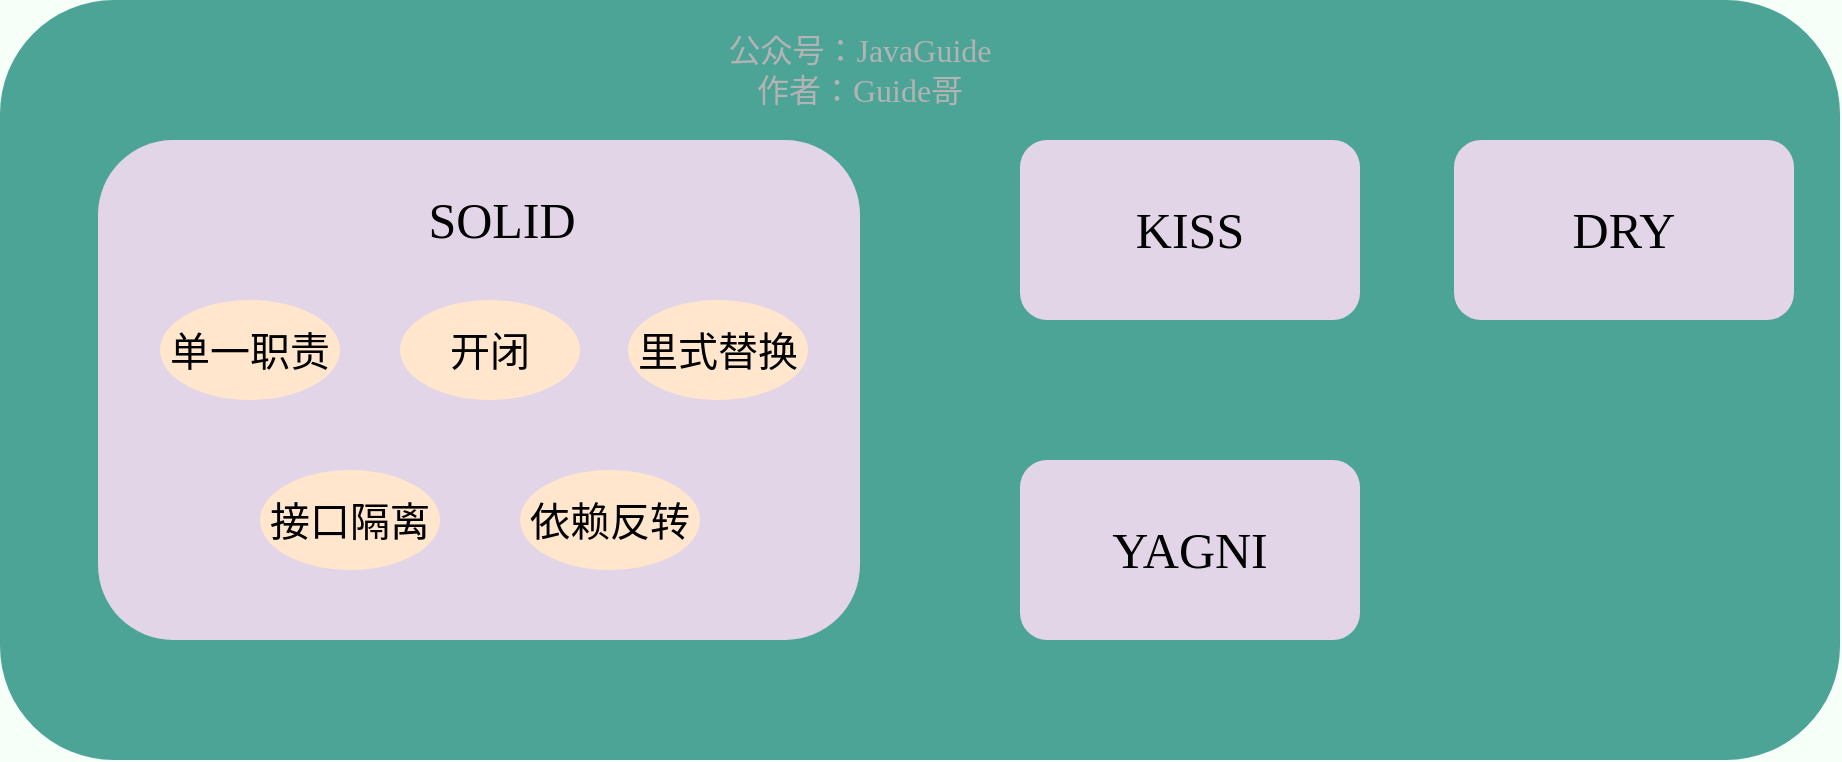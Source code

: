 <mxfile version="20.3.0" type="device"><diagram id="sWMFM4V07WVYII8mS4d8" name="Page-1"><mxGraphModel dx="1011" dy="803" grid="1" gridSize="10" guides="1" tooltips="1" connect="1" arrows="1" fold="1" page="1" pageScale="1" pageWidth="827" pageHeight="1169" background="#F6FFF8" math="0" shadow="0"><root><mxCell id="0"/><mxCell id="1" parent="0"/><mxCell id="WVfZq0yCbzVCR4_tBo_1-1" value="" style="rounded=1;whiteSpace=wrap;html=1;strokeWidth=1;fillColor=#4CA497;strokeColor=none;shadow=0;sketch=0;fontFamily=JetBrains Mono;fontSource=https%3A%2F%2Ffonts.googleapis.com%2Fcss%3Ffamily%3DJetBrains%2BMono;" parent="1" vertex="1"><mxGeometry x="100" y="260" width="920" height="380" as="geometry"/></mxCell><mxCell id="WVfZq0yCbzVCR4_tBo_1-28" value="" style="rounded=1;whiteSpace=wrap;html=1;strokeWidth=1;fillColor=#e1d5e7;strokeColor=none;shadow=0;sketch=0;fontFamily=JetBrains Mono;fontSource=https%3A%2F%2Ffonts.googleapis.com%2Fcss%3Ffamily%3DJetBrains%2BMono;" parent="1" vertex="1"><mxGeometry x="149" y="330" width="381" height="250" as="geometry"/></mxCell><mxCell id="WVfZq0yCbzVCR4_tBo_1-29" value="SOLID" style="text;html=1;strokeColor=none;fillColor=none;align=center;verticalAlign=middle;whiteSpace=wrap;rounded=0;fontSize=25;shadow=0;sketch=0;fontFamily=JetBrains Mono;fontSource=https%3A%2F%2Ffonts.googleapis.com%2Fcss%3Ffamily%3DJetBrains%2BMono;" parent="1" vertex="1"><mxGeometry x="306" y="360" width="90" height="20" as="geometry"/></mxCell><mxCell id="WVfZq0yCbzVCR4_tBo_1-34" value="公众号：JavaGuide&lt;br style=&quot;font-size: 16px;&quot;&gt;作者：Guide哥" style="text;html=1;strokeColor=none;fillColor=none;align=center;verticalAlign=middle;whiteSpace=wrap;rounded=0;labelBackgroundColor=none;fontSize=16;fontColor=#B3B3B3;rotation=0;sketch=0;shadow=0;fontFamily=JetBrains Mono;fontSource=https%3A%2F%2Ffonts.googleapis.com%2Fcss%3Ffamily%3DJetBrains%2BMono;" parent="1" vertex="1"><mxGeometry x="440" y="290" width="180" height="10" as="geometry"/></mxCell><mxCell id="WVfZq0yCbzVCR4_tBo_1-35" value="单一职责" style="ellipse;whiteSpace=wrap;html=1;strokeWidth=1;fontSize=20;fillColor=#ffe6cc;strokeColor=none;shadow=0;sketch=0;fontFamily=JetBrains Mono;fontSource=https%3A%2F%2Ffonts.googleapis.com%2Fcss%3Ffamily%3DJetBrains%2BMono;" parent="1" vertex="1"><mxGeometry x="180" y="410" width="90" height="50" as="geometry"/></mxCell><mxCell id="WVfZq0yCbzVCR4_tBo_1-36" value="开闭" style="ellipse;whiteSpace=wrap;html=1;strokeWidth=1;fontSize=20;fillColor=#ffe6cc;strokeColor=none;shadow=0;sketch=0;fontFamily=JetBrains Mono;fontSource=https%3A%2F%2Ffonts.googleapis.com%2Fcss%3Ffamily%3DJetBrains%2BMono;" parent="1" vertex="1"><mxGeometry x="300" y="410" width="90" height="50" as="geometry"/></mxCell><mxCell id="WVfZq0yCbzVCR4_tBo_1-38" value="里式替换" style="ellipse;whiteSpace=wrap;html=1;strokeWidth=1;fontSize=20;fillColor=#ffe6cc;strokeColor=none;shadow=0;sketch=0;fontFamily=JetBrains Mono;fontSource=https%3A%2F%2Ffonts.googleapis.com%2Fcss%3Ffamily%3DJetBrains%2BMono;" parent="1" vertex="1"><mxGeometry x="414" y="410" width="90" height="50" as="geometry"/></mxCell><mxCell id="WVfZq0yCbzVCR4_tBo_1-39" value="接口隔离" style="ellipse;whiteSpace=wrap;html=1;strokeWidth=1;fontSize=20;fillColor=#ffe6cc;strokeColor=none;shadow=0;sketch=0;fontFamily=JetBrains Mono;fontSource=https%3A%2F%2Ffonts.googleapis.com%2Fcss%3Ffamily%3DJetBrains%2BMono;" parent="1" vertex="1"><mxGeometry x="230" y="495" width="90" height="50" as="geometry"/></mxCell><mxCell id="WVfZq0yCbzVCR4_tBo_1-40" value="依赖反转" style="ellipse;whiteSpace=wrap;html=1;strokeWidth=1;fontSize=20;fillColor=#ffe6cc;strokeColor=none;shadow=0;sketch=0;fontFamily=JetBrains Mono;fontSource=https%3A%2F%2Ffonts.googleapis.com%2Fcss%3Ffamily%3DJetBrains%2BMono;" parent="1" vertex="1"><mxGeometry x="360" y="495" width="90" height="50" as="geometry"/></mxCell><mxCell id="WVfZq0yCbzVCR4_tBo_1-41" value="KISS" style="rounded=1;whiteSpace=wrap;html=1;strokeWidth=1;fillColor=#e1d5e7;strokeColor=none;shadow=0;fontSize=25;sketch=0;fontFamily=JetBrains Mono;fontSource=https%3A%2F%2Ffonts.googleapis.com%2Fcss%3Ffamily%3DJetBrains%2BMono;" parent="1" vertex="1"><mxGeometry x="610" y="330" width="170" height="90" as="geometry"/></mxCell><mxCell id="WVfZq0yCbzVCR4_tBo_1-42" value="YAGNI" style="rounded=1;whiteSpace=wrap;html=1;strokeWidth=1;fillColor=#e1d5e7;strokeColor=none;shadow=0;fontSize=25;sketch=0;fontFamily=JetBrains Mono;fontSource=https%3A%2F%2Ffonts.googleapis.com%2Fcss%3Ffamily%3DJetBrains%2BMono;" parent="1" vertex="1"><mxGeometry x="610" y="490" width="170" height="90" as="geometry"/></mxCell><mxCell id="WVfZq0yCbzVCR4_tBo_1-43" value="DRY" style="rounded=1;whiteSpace=wrap;html=1;strokeWidth=1;fillColor=#e1d5e7;strokeColor=none;shadow=0;fontSize=25;sketch=0;fontFamily=JetBrains Mono;fontSource=https%3A%2F%2Ffonts.googleapis.com%2Fcss%3Ffamily%3DJetBrains%2BMono;" parent="1" vertex="1"><mxGeometry x="827" y="330" width="170" height="90" as="geometry"/></mxCell></root></mxGraphModel></diagram></mxfile>